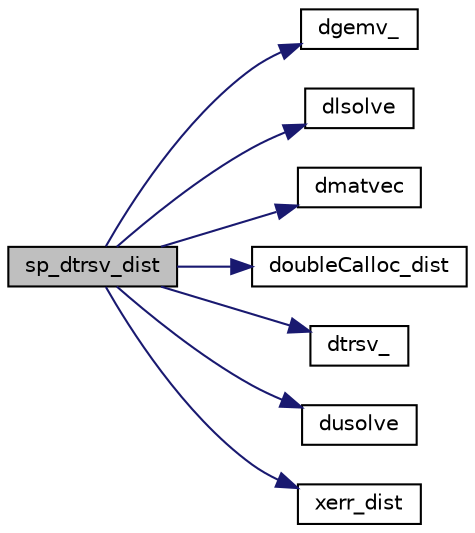 digraph "sp_dtrsv_dist"
{
 // LATEX_PDF_SIZE
  edge [fontname="Helvetica",fontsize="10",labelfontname="Helvetica",labelfontsize="10"];
  node [fontname="Helvetica",fontsize="10",shape=record];
  rankdir="LR";
  Node1 [label="sp_dtrsv_dist",height=0.2,width=0.4,color="black", fillcolor="grey75", style="filled", fontcolor="black",tooltip=" "];
  Node1 -> Node2 [color="midnightblue",fontsize="10",style="solid",fontname="Helvetica"];
  Node2 [label="dgemv_",height=0.2,width=0.4,color="black", fillcolor="white", style="filled",URL="$superlu__ddefs_8h.html#a4e893401553dcda67620eb34a1263cef",tooltip=" "];
  Node1 -> Node3 [color="midnightblue",fontsize="10",style="solid",fontname="Helvetica"];
  Node3 [label="dlsolve",height=0.2,width=0.4,color="black", fillcolor="white", style="filled",URL="$dsp__blas2__dist_8c.html#a56d27043eac0282b0d0e4106acedb083",tooltip=" "];
  Node1 -> Node4 [color="midnightblue",fontsize="10",style="solid",fontname="Helvetica"];
  Node4 [label="dmatvec",height=0.2,width=0.4,color="black", fillcolor="white", style="filled",URL="$dsp__blas2__dist_8c.html#a65523602382b3d96c9852545ae24815d",tooltip=" "];
  Node1 -> Node5 [color="midnightblue",fontsize="10",style="solid",fontname="Helvetica"];
  Node5 [label="doubleCalloc_dist",height=0.2,width=0.4,color="black", fillcolor="white", style="filled",URL="$dmemory__dist_8c.html#ad0990926eb133871817599be1522bb45",tooltip=" "];
  Node1 -> Node6 [color="midnightblue",fontsize="10",style="solid",fontname="Helvetica"];
  Node6 [label="dtrsv_",height=0.2,width=0.4,color="black", fillcolor="white", style="filled",URL="$superlu__ddefs_8h.html#a8bf1e89ca04a7d8384577eb9842e9ffa",tooltip=" "];
  Node1 -> Node7 [color="midnightblue",fontsize="10",style="solid",fontname="Helvetica"];
  Node7 [label="dusolve",height=0.2,width=0.4,color="black", fillcolor="white", style="filled",URL="$dsp__blas2__dist_8c.html#aca18e78d81448d99eec840b19de76efd",tooltip=" "];
  Node1 -> Node8 [color="midnightblue",fontsize="10",style="solid",fontname="Helvetica"];
  Node8 [label="xerr_dist",height=0.2,width=0.4,color="black", fillcolor="white", style="filled",URL="$superlu__defs_8h.html#a0d728f1da812b1373a0e58ff81f6a711",tooltip=" "];
}
